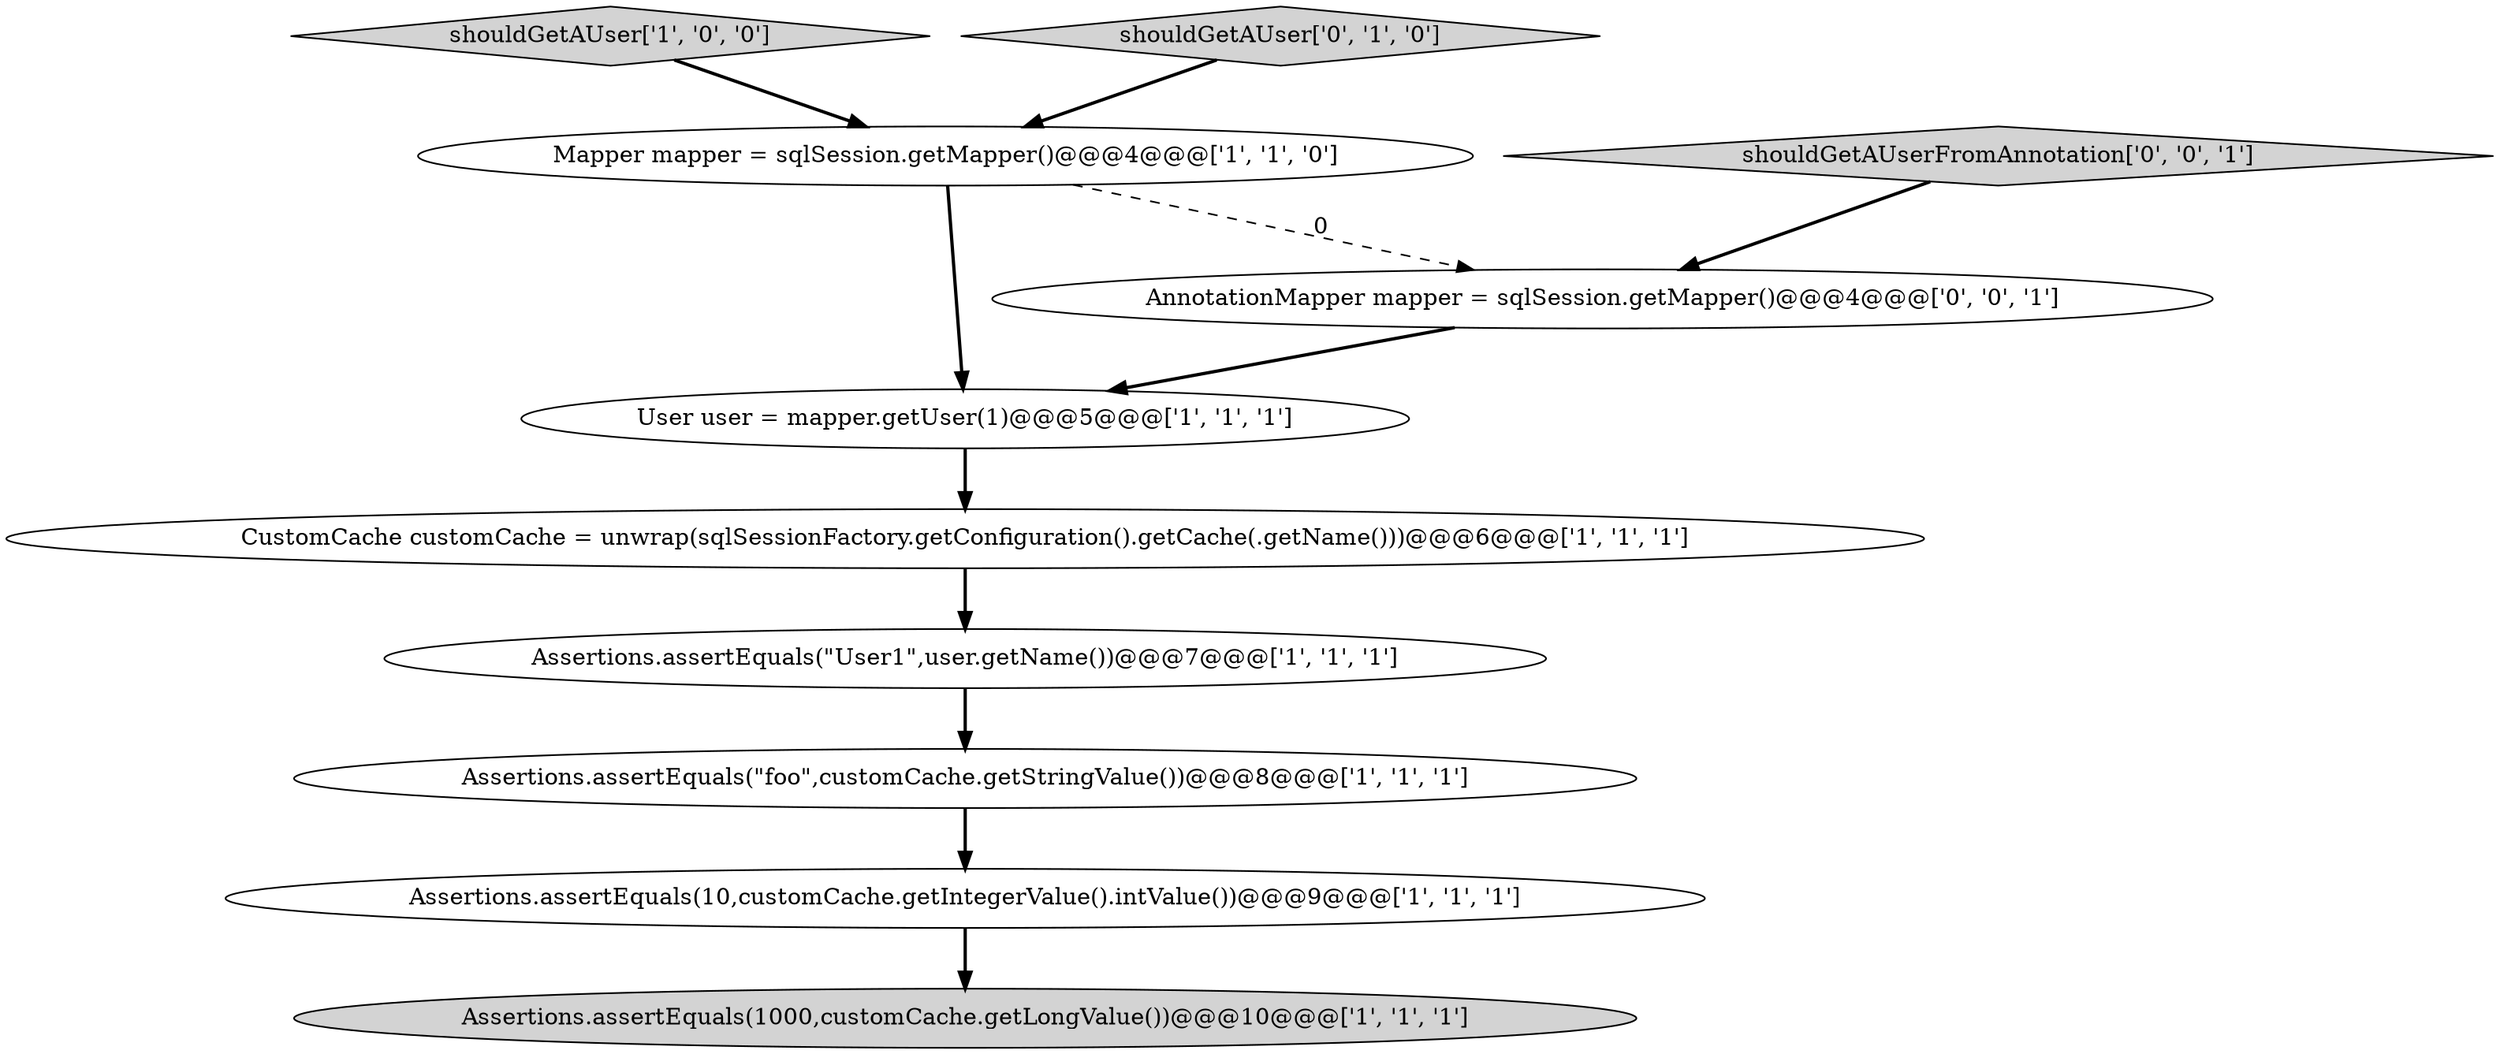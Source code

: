 digraph {
9 [style = filled, label = "AnnotationMapper mapper = sqlSession.getMapper()@@@4@@@['0', '0', '1']", fillcolor = white, shape = ellipse image = "AAA0AAABBB3BBB"];
3 [style = filled, label = "shouldGetAUser['1', '0', '0']", fillcolor = lightgray, shape = diamond image = "AAA0AAABBB1BBB"];
4 [style = filled, label = "CustomCache customCache = unwrap(sqlSessionFactory.getConfiguration().getCache(.getName()))@@@6@@@['1', '1', '1']", fillcolor = white, shape = ellipse image = "AAA0AAABBB1BBB"];
1 [style = filled, label = "Assertions.assertEquals(1000,customCache.getLongValue())@@@10@@@['1', '1', '1']", fillcolor = lightgray, shape = ellipse image = "AAA0AAABBB1BBB"];
10 [style = filled, label = "shouldGetAUserFromAnnotation['0', '0', '1']", fillcolor = lightgray, shape = diamond image = "AAA0AAABBB3BBB"];
7 [style = filled, label = "User user = mapper.getUser(1)@@@5@@@['1', '1', '1']", fillcolor = white, shape = ellipse image = "AAA0AAABBB1BBB"];
2 [style = filled, label = "Assertions.assertEquals(\"foo\",customCache.getStringValue())@@@8@@@['1', '1', '1']", fillcolor = white, shape = ellipse image = "AAA0AAABBB1BBB"];
6 [style = filled, label = "Assertions.assertEquals(10,customCache.getIntegerValue().intValue())@@@9@@@['1', '1', '1']", fillcolor = white, shape = ellipse image = "AAA0AAABBB1BBB"];
8 [style = filled, label = "shouldGetAUser['0', '1', '0']", fillcolor = lightgray, shape = diamond image = "AAA0AAABBB2BBB"];
0 [style = filled, label = "Assertions.assertEquals(\"User1\",user.getName())@@@7@@@['1', '1', '1']", fillcolor = white, shape = ellipse image = "AAA0AAABBB1BBB"];
5 [style = filled, label = "Mapper mapper = sqlSession.getMapper()@@@4@@@['1', '1', '0']", fillcolor = white, shape = ellipse image = "AAA0AAABBB1BBB"];
5->7 [style = bold, label=""];
6->1 [style = bold, label=""];
5->9 [style = dashed, label="0"];
3->5 [style = bold, label=""];
10->9 [style = bold, label=""];
7->4 [style = bold, label=""];
8->5 [style = bold, label=""];
9->7 [style = bold, label=""];
2->6 [style = bold, label=""];
4->0 [style = bold, label=""];
0->2 [style = bold, label=""];
}
